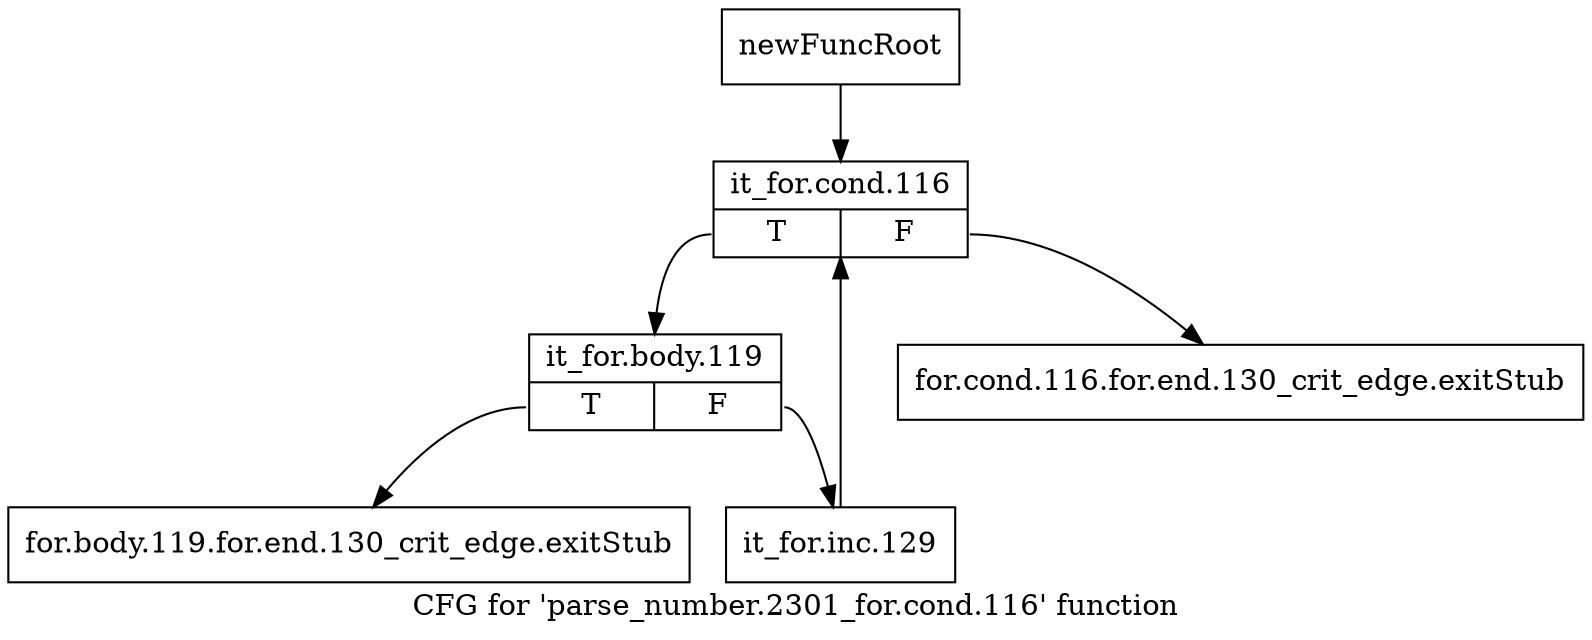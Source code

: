 digraph "CFG for 'parse_number.2301_for.cond.116' function" {
	label="CFG for 'parse_number.2301_for.cond.116' function";

	Node0xa2a1680 [shape=record,label="{newFuncRoot}"];
	Node0xa2a1680 -> Node0xa2a1770;
	Node0xa2a16d0 [shape=record,label="{for.cond.116.for.end.130_crit_edge.exitStub}"];
	Node0xa2a1720 [shape=record,label="{for.body.119.for.end.130_crit_edge.exitStub}"];
	Node0xa2a1770 [shape=record,label="{it_for.cond.116|{<s0>T|<s1>F}}"];
	Node0xa2a1770:s0 -> Node0xa2a17c0;
	Node0xa2a1770:s1 -> Node0xa2a16d0;
	Node0xa2a17c0 [shape=record,label="{it_for.body.119|{<s0>T|<s1>F}}"];
	Node0xa2a17c0:s0 -> Node0xa2a1720;
	Node0xa2a17c0:s1 -> Node0xa2a1810;
	Node0xa2a1810 [shape=record,label="{it_for.inc.129}"];
	Node0xa2a1810 -> Node0xa2a1770;
}
